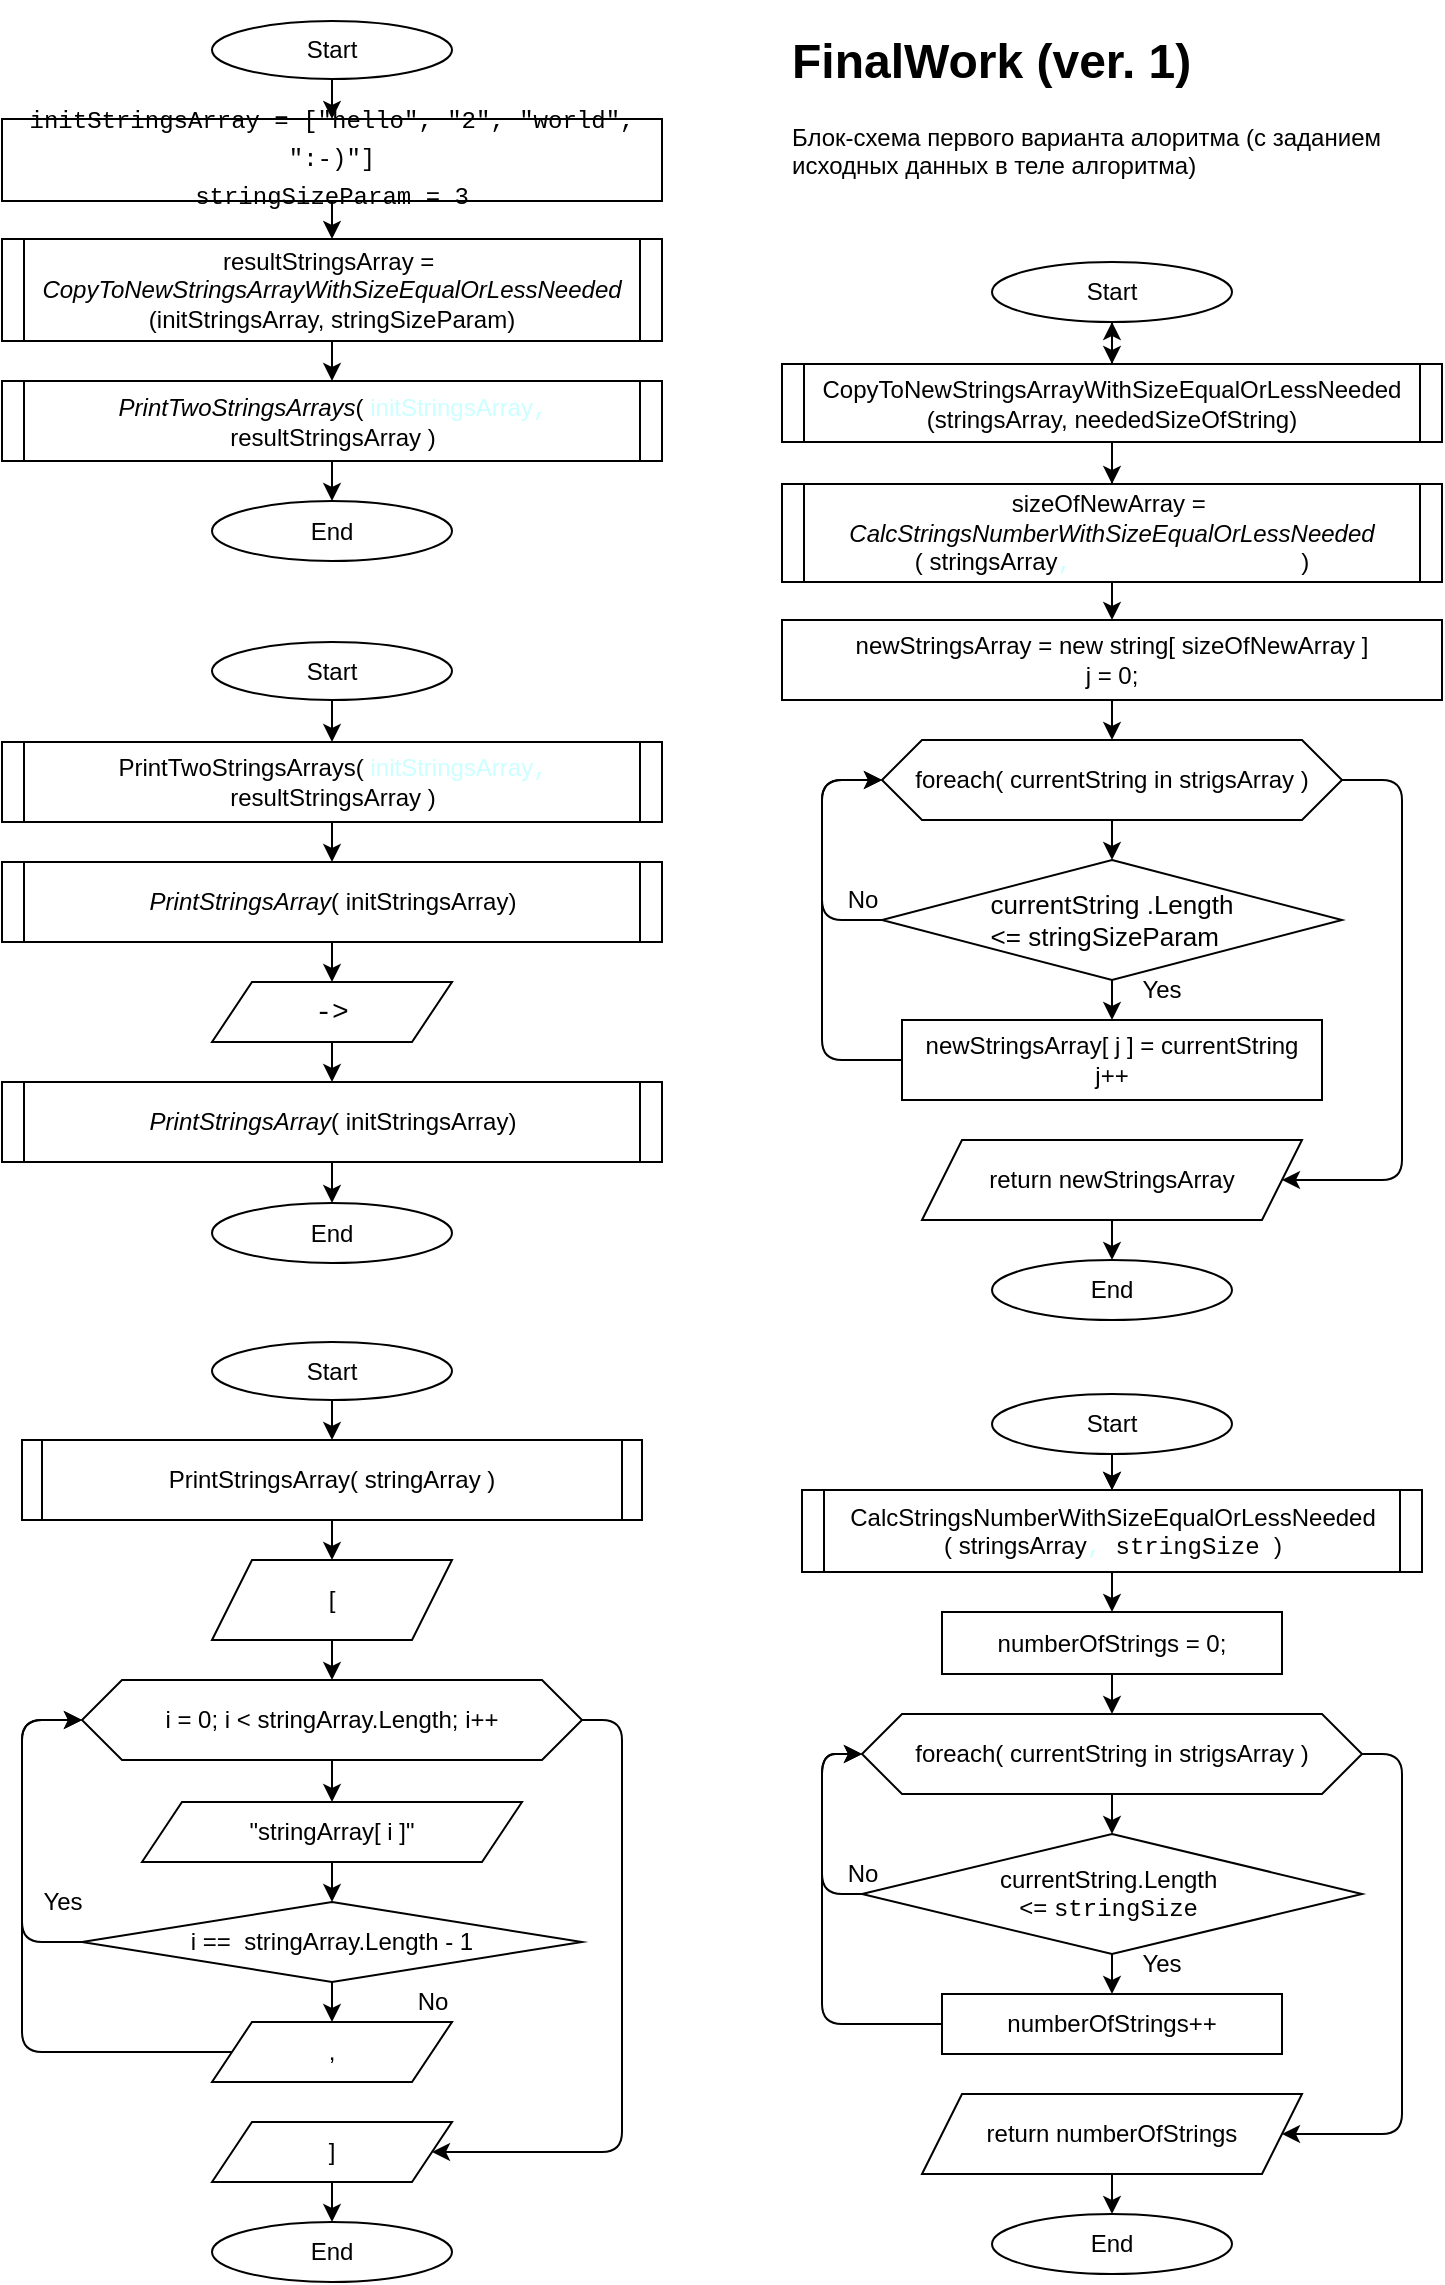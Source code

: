 <mxfile>
    <diagram id="_N6Oebj4FopppDtfHM_m" name="Page-1">
        <mxGraphModel dx="614" dy="1660" grid="1" gridSize="10" guides="1" tooltips="1" connect="1" arrows="1" fold="1" page="1" pageScale="1" pageWidth="827" pageHeight="1169" math="0" shadow="0">
            <root>
                <mxCell id="0"/>
                <mxCell id="1" parent="0"/>
                <mxCell id="147" value="" style="group" parent="1" vertex="1" connectable="0">
                    <mxGeometry x="440" y="-464" width="310" height="440" as="geometry"/>
                </mxCell>
                <mxCell id="9" value="&lt;span class=&quot;pl-en&quot;&gt;CalcStringsNumberWithSizeEqualOrLessNeeded&lt;br&gt;&lt;/span&gt;( stringsArray&lt;span style=&quot;color: rgb(204 , 255 , 255) ; font-family: &amp;#34;consolas&amp;#34; , &amp;#34;courier new&amp;#34; , monospace&quot;&gt;,&amp;nbsp;&lt;/span&gt;&lt;span style=&quot;font-family: &amp;#34;consolas&amp;#34; , &amp;#34;courier new&amp;#34; , monospace&quot;&gt;stringSize&amp;nbsp;&lt;/span&gt;)" style="shape=process;whiteSpace=wrap;html=1;backgroundOutline=1;size=0.034;" parent="147" vertex="1">
                    <mxGeometry y="48" width="310" height="41" as="geometry"/>
                </mxCell>
                <mxCell id="24" value="numberOfStrings = 0;" style="whiteSpace=wrap;html=1;" parent="147" vertex="1">
                    <mxGeometry x="70" y="109" width="170" height="31" as="geometry"/>
                </mxCell>
                <mxCell id="25" value="" style="edgeStyle=none;html=1;fontSize=12;" parent="147" source="9" target="24" edge="1">
                    <mxGeometry relative="1" as="geometry"/>
                </mxCell>
                <mxCell id="30" value="foreach( currentString in strigsArray )" style="shape=hexagon;perimeter=hexagonPerimeter2;whiteSpace=wrap;html=1;fixedSize=1;labelBackgroundColor=none;fontSize=12;" parent="147" vertex="1">
                    <mxGeometry x="30" y="160" width="250" height="40" as="geometry"/>
                </mxCell>
                <mxCell id="31" value="" style="edgeStyle=none;html=1;fontSize=12;" parent="147" source="24" target="30" edge="1">
                    <mxGeometry relative="1" as="geometry"/>
                </mxCell>
                <mxCell id="42" style="edgeStyle=none;html=1;fontSize=12;exitX=0;exitY=0.5;exitDx=0;exitDy=0;entryX=0;entryY=0.5;entryDx=0;entryDy=0;" parent="147" source="32" target="30" edge="1">
                    <mxGeometry relative="1" as="geometry">
                        <mxPoint x="40" y="180" as="targetPoint"/>
                        <Array as="points">
                            <mxPoint x="10" y="250"/>
                            <mxPoint x="10" y="180"/>
                        </Array>
                    </mxGeometry>
                </mxCell>
                <mxCell id="32" value="currentString.Length&amp;nbsp;&lt;br&gt;&amp;lt;=&amp;nbsp;&lt;span style=&quot;font-family: &amp;#34;consolas&amp;#34; , &amp;#34;courier new&amp;#34; , monospace&quot;&gt;stringSize&lt;/span&gt;&amp;nbsp;" style="rhombus;whiteSpace=wrap;html=1;labelBackgroundColor=none;" parent="147" vertex="1">
                    <mxGeometry x="30" y="220" width="250" height="60" as="geometry"/>
                </mxCell>
                <mxCell id="33" value="" style="edgeStyle=none;html=1;fontSize=12;" parent="147" source="30" target="32" edge="1">
                    <mxGeometry relative="1" as="geometry"/>
                </mxCell>
                <mxCell id="45" style="edgeStyle=none;html=1;entryX=0;entryY=0.5;entryDx=0;entryDy=0;fontSize=12;exitX=0;exitY=0.5;exitDx=0;exitDy=0;" parent="147" source="34" target="30" edge="1">
                    <mxGeometry relative="1" as="geometry">
                        <Array as="points">
                            <mxPoint x="10" y="315"/>
                            <mxPoint x="10" y="270"/>
                            <mxPoint x="10" y="220"/>
                            <mxPoint x="10" y="180"/>
                        </Array>
                    </mxGeometry>
                </mxCell>
                <mxCell id="34" value="&lt;span&gt;numberOfStrings++&lt;/span&gt;" style="whiteSpace=wrap;html=1;labelBackgroundColor=none;" parent="147" vertex="1">
                    <mxGeometry x="70" y="300" width="170" height="30" as="geometry"/>
                </mxCell>
                <mxCell id="35" value="" style="edgeStyle=none;html=1;fontSize=12;" parent="147" source="32" target="34" edge="1">
                    <mxGeometry relative="1" as="geometry"/>
                </mxCell>
                <mxCell id="36" value="Yes" style="text;html=1;strokeColor=none;fillColor=none;align=center;verticalAlign=middle;whiteSpace=wrap;rounded=0;labelBackgroundColor=none;fontSize=12;" parent="147" vertex="1">
                    <mxGeometry x="150" y="270" width="60" height="30" as="geometry"/>
                </mxCell>
                <mxCell id="44" value="No" style="text;html=1;align=center;verticalAlign=middle;resizable=0;points=[];autosize=1;strokeColor=none;fillColor=none;fontSize=12;" parent="147" vertex="1">
                    <mxGeometry x="15" y="230" width="30" height="20" as="geometry"/>
                </mxCell>
                <mxCell id="49" value="return numberOfStrings" style="shape=parallelogram;perimeter=parallelogramPerimeter;whiteSpace=wrap;html=1;fixedSize=1;labelBackgroundColor=none;" parent="147" vertex="1">
                    <mxGeometry x="60" y="350" width="190" height="40" as="geometry"/>
                </mxCell>
                <mxCell id="50" value="" style="edgeStyle=none;html=1;fontSize=12;" parent="147" source="30" target="49" edge="1">
                    <mxGeometry relative="1" as="geometry">
                        <Array as="points">
                            <mxPoint x="300" y="180"/>
                            <mxPoint x="300" y="270"/>
                            <mxPoint x="300" y="370"/>
                        </Array>
                    </mxGeometry>
                </mxCell>
                <mxCell id="61" value="" style="edgeStyle=none;html=1;fontSize=12;" parent="147" source="55" target="9" edge="1">
                    <mxGeometry relative="1" as="geometry"/>
                </mxCell>
                <mxCell id="62" value="" style="edgeStyle=none;html=1;fontSize=12;" parent="147" source="55" target="9" edge="1">
                    <mxGeometry relative="1" as="geometry"/>
                </mxCell>
                <mxCell id="55" value="Start" style="ellipse;whiteSpace=wrap;html=1;" parent="147" vertex="1">
                    <mxGeometry x="95" width="120" height="30" as="geometry"/>
                </mxCell>
                <mxCell id="57" value="End" style="ellipse;whiteSpace=wrap;html=1;" parent="147" vertex="1">
                    <mxGeometry x="95" y="410" width="120" height="30" as="geometry"/>
                </mxCell>
                <mxCell id="58" value="" style="edgeStyle=none;html=1;fontSize=12;" parent="147" source="49" target="57" edge="1">
                    <mxGeometry relative="1" as="geometry"/>
                </mxCell>
                <mxCell id="148" value="" style="group" parent="1" vertex="1" connectable="0">
                    <mxGeometry x="430" y="-1030" width="330" height="529" as="geometry"/>
                </mxCell>
                <mxCell id="153" value="" style="edgeStyle=none;html=1;fontFamily=Helvetica;fontSize=12;fontColor=#F0F0F0;" edge="1" parent="148" source="5" target="63">
                    <mxGeometry relative="1" as="geometry"/>
                </mxCell>
                <mxCell id="5" value="&lt;p&gt;&lt;span class=&quot;pl-en&quot;&gt;&lt;span class=&quot;pl-en&quot;&gt;sizeOfNewArray&lt;/span&gt;&amp;nbsp;=&amp;nbsp;&lt;br&gt;&lt;/span&gt;&lt;span class=&quot;pl-en&quot;&gt;&lt;i&gt;CalcStringsNumberWithSizeEqualOrLessNeeded&lt;br&gt;&lt;/i&gt;&lt;/span&gt;( stringsArray&lt;span style=&quot;color: rgb(204 , 255 , 255) ; font-family: &amp;#34;consolas&amp;#34; , &amp;#34;courier new&amp;#34; , monospace&quot;&gt;,&amp;nbsp;&lt;/span&gt;&lt;font color=&quot;#ffffff&quot;&gt;neededSizeOfString&lt;/font&gt;&lt;span&gt;)&lt;/span&gt;&lt;/p&gt;" style="shape=process;whiteSpace=wrap;html=1;backgroundOutline=1;size=0.034;" parent="148" vertex="1">
                    <mxGeometry y="111" width="330" height="49" as="geometry"/>
                </mxCell>
                <mxCell id="134" value="" style="edgeStyle=none;html=1;entryX=0.5;entryY=0;entryDx=0;entryDy=0;" parent="148" source="52" target="5" edge="1">
                    <mxGeometry relative="1" as="geometry">
                        <mxPoint x="165" y="120" as="targetPoint"/>
                    </mxGeometry>
                </mxCell>
                <mxCell id="52" value="&lt;span class=&quot;pl-en&quot;&gt;CopyToNewStringsArrayWithSizeEqualOrLessNeeded&lt;/span&gt;&lt;br&gt;(stringsArray,&amp;nbsp;&lt;font style=&quot;font-size: 12px&quot;&gt;neededSizeOfString&lt;/font&gt;&lt;span&gt;)&lt;/span&gt;" style="shape=process;whiteSpace=wrap;html=1;backgroundOutline=1;size=0.034;" parent="148" vertex="1">
                    <mxGeometry y="51" width="330" height="39" as="geometry"/>
                </mxCell>
                <mxCell id="64" value="" style="edgeStyle=none;html=1;fontSize=12;" parent="148" source="63" target="52" edge="1">
                    <mxGeometry relative="1" as="geometry"/>
                </mxCell>
                <mxCell id="63" value="Start" style="ellipse;whiteSpace=wrap;html=1;" parent="148" vertex="1">
                    <mxGeometry x="105" width="120" height="30" as="geometry"/>
                </mxCell>
                <mxCell id="65" value="&lt;span&gt;newStringsArray = new string[&amp;nbsp;&lt;/span&gt;sizeOfNewArray&amp;nbsp;&lt;span&gt;]&lt;br&gt;j = 0;&lt;br&gt;&lt;/span&gt;" style="whiteSpace=wrap;html=1;" parent="148" vertex="1">
                    <mxGeometry y="179" width="330" height="40" as="geometry"/>
                </mxCell>
                <mxCell id="146" value="" style="edgeStyle=none;html=1;" parent="148" source="5" target="65" edge="1">
                    <mxGeometry relative="1" as="geometry"/>
                </mxCell>
                <mxCell id="73" value="foreach( currentString in strigsArray )" style="shape=hexagon;perimeter=hexagonPerimeter2;whiteSpace=wrap;html=1;fixedSize=1;labelBackgroundColor=none;fontSize=12;" parent="148" vertex="1">
                    <mxGeometry x="50" y="239" width="230" height="40" as="geometry"/>
                </mxCell>
                <mxCell id="82" value="" style="edgeStyle=none;html=1;fontSize=12;" parent="148" source="65" target="73" edge="1">
                    <mxGeometry relative="1" as="geometry"/>
                </mxCell>
                <mxCell id="75" style="edgeStyle=none;html=1;fontSize=12;exitX=0;exitY=0.5;exitDx=0;exitDy=0;entryX=0;entryY=0.5;entryDx=0;entryDy=0;" parent="148" source="76" target="73" edge="1">
                    <mxGeometry relative="1" as="geometry">
                        <mxPoint x="50" y="259" as="targetPoint"/>
                        <Array as="points">
                            <mxPoint x="20" y="329"/>
                            <mxPoint x="20" y="259"/>
                        </Array>
                    </mxGeometry>
                </mxCell>
                <mxCell id="76" value="&lt;font style=&quot;font-size: 13px&quot;&gt;currentString&amp;nbsp;.Length &amp;lt;=&amp;nbsp;stringSizeParam&amp;nbsp;&amp;nbsp;&lt;/font&gt;" style="rhombus;whiteSpace=wrap;html=1;labelBackgroundColor=none;" parent="148" vertex="1">
                    <mxGeometry x="50" y="299" width="230" height="60" as="geometry"/>
                </mxCell>
                <mxCell id="71" value="" style="edgeStyle=none;html=1;fontSize=12;" parent="148" source="73" target="76" edge="1">
                    <mxGeometry relative="1" as="geometry"/>
                </mxCell>
                <mxCell id="77" style="edgeStyle=none;html=1;entryX=0;entryY=0.5;entryDx=0;entryDy=0;fontSize=12;exitX=0;exitY=0.5;exitDx=0;exitDy=0;" parent="148" source="78" target="73" edge="1">
                    <mxGeometry relative="1" as="geometry">
                        <Array as="points">
                            <mxPoint x="20" y="399"/>
                            <mxPoint x="20" y="349"/>
                            <mxPoint x="20" y="299"/>
                            <mxPoint x="20" y="259"/>
                        </Array>
                    </mxGeometry>
                </mxCell>
                <mxCell id="78" value="newStringsArray[ j ] = currentString&lt;br&gt;j++" style="whiteSpace=wrap;html=1;labelBackgroundColor=none;" parent="148" vertex="1">
                    <mxGeometry x="60" y="379" width="210" height="40" as="geometry"/>
                </mxCell>
                <mxCell id="74" value="" style="edgeStyle=none;html=1;fontSize=12;" parent="148" source="76" target="78" edge="1">
                    <mxGeometry relative="1" as="geometry"/>
                </mxCell>
                <mxCell id="79" value="Yes" style="text;html=1;strokeColor=none;fillColor=none;align=center;verticalAlign=middle;whiteSpace=wrap;rounded=0;labelBackgroundColor=none;fontSize=12;" parent="148" vertex="1">
                    <mxGeometry x="160" y="349" width="60" height="30" as="geometry"/>
                </mxCell>
                <mxCell id="80" value="No" style="text;html=1;align=center;verticalAlign=middle;resizable=0;points=[];autosize=1;strokeColor=none;fillColor=none;fontSize=12;" parent="148" vertex="1">
                    <mxGeometry x="25" y="309" width="30" height="20" as="geometry"/>
                </mxCell>
                <mxCell id="81" value="return newStringsArray" style="shape=parallelogram;perimeter=parallelogramPerimeter;whiteSpace=wrap;html=1;fixedSize=1;labelBackgroundColor=none;" parent="148" vertex="1">
                    <mxGeometry x="70" y="439" width="190" height="40" as="geometry"/>
                </mxCell>
                <mxCell id="72" value="" style="edgeStyle=none;html=1;fontSize=12;" parent="148" source="73" target="81" edge="1">
                    <mxGeometry relative="1" as="geometry">
                        <Array as="points">
                            <mxPoint x="310" y="259"/>
                            <mxPoint x="310" y="349"/>
                            <mxPoint x="310" y="459"/>
                        </Array>
                    </mxGeometry>
                </mxCell>
                <mxCell id="86" value="End" style="ellipse;whiteSpace=wrap;html=1;" parent="148" vertex="1">
                    <mxGeometry x="105" y="499" width="120" height="30" as="geometry"/>
                </mxCell>
                <mxCell id="87" value="" style="edgeStyle=none;html=1;fontSize=12;" parent="148" source="81" target="86" edge="1">
                    <mxGeometry relative="1" as="geometry"/>
                </mxCell>
                <mxCell id="149" value="" style="group" parent="1" vertex="1" connectable="0">
                    <mxGeometry x="50" y="-490" width="310" height="470" as="geometry"/>
                </mxCell>
                <mxCell id="83" value="PrintStringsArray( stringArray )" style="shape=process;whiteSpace=wrap;html=1;backgroundOutline=1;size=0.032;" parent="149" vertex="1">
                    <mxGeometry y="49" width="310" height="40" as="geometry"/>
                </mxCell>
                <mxCell id="84" value="" style="edgeStyle=none;html=1;" parent="149" source="85" edge="1">
                    <mxGeometry relative="1" as="geometry">
                        <mxPoint x="155" y="49" as="targetPoint"/>
                    </mxGeometry>
                </mxCell>
                <mxCell id="85" value="Start" style="ellipse;whiteSpace=wrap;html=1;" parent="149" vertex="1">
                    <mxGeometry x="95" width="120" height="29" as="geometry"/>
                </mxCell>
                <mxCell id="90" value="i = 0; i &amp;lt; stringArray.Length; i++" style="shape=hexagon;perimeter=hexagonPerimeter2;whiteSpace=wrap;html=1;fixedSize=1;labelBackgroundColor=none;fontSize=12;" parent="149" vertex="1">
                    <mxGeometry x="30" y="169" width="250" height="40" as="geometry"/>
                </mxCell>
                <mxCell id="99" value="&quot;stringArray[ i ]&quot;" style="shape=parallelogram;perimeter=parallelogramPerimeter;whiteSpace=wrap;html=1;fixedSize=1;labelBackgroundColor=none;" parent="149" vertex="1">
                    <mxGeometry x="60" y="230" width="190" height="30" as="geometry"/>
                </mxCell>
                <mxCell id="107" value="" style="edgeStyle=none;html=1;fontSize=12;" parent="149" source="90" target="99" edge="1">
                    <mxGeometry relative="1" as="geometry"/>
                </mxCell>
                <mxCell id="100" value="End" style="ellipse;whiteSpace=wrap;html=1;" parent="149" vertex="1">
                    <mxGeometry x="95" y="440" width="120" height="30" as="geometry"/>
                </mxCell>
                <mxCell id="106" value="" style="edgeStyle=none;html=1;fontSize=12;" parent="149" source="104" target="90" edge="1">
                    <mxGeometry relative="1" as="geometry"/>
                </mxCell>
                <mxCell id="104" value="[" style="shape=parallelogram;perimeter=parallelogramPerimeter;whiteSpace=wrap;html=1;fixedSize=1;labelBackgroundColor=none;fontSize=12;" parent="149" vertex="1">
                    <mxGeometry x="95" y="109" width="120" height="40" as="geometry"/>
                </mxCell>
                <mxCell id="105" value="" style="edgeStyle=none;html=1;fontSize=12;" parent="149" source="83" target="104" edge="1">
                    <mxGeometry relative="1" as="geometry"/>
                </mxCell>
                <mxCell id="117" style="edgeStyle=none;html=1;entryX=0;entryY=0.5;entryDx=0;entryDy=0;fontSize=12;exitX=0;exitY=0.5;exitDx=0;exitDy=0;" parent="149" source="109" target="90" edge="1">
                    <mxGeometry relative="1" as="geometry">
                        <Array as="points">
                            <mxPoint y="300"/>
                            <mxPoint y="249"/>
                            <mxPoint y="189"/>
                        </Array>
                    </mxGeometry>
                </mxCell>
                <mxCell id="109" value="i ==&amp;nbsp;&amp;nbsp;stringArray.Length - 1" style="rhombus;whiteSpace=wrap;html=1;labelBackgroundColor=none;" parent="149" vertex="1">
                    <mxGeometry x="30" y="280" width="250" height="40" as="geometry"/>
                </mxCell>
                <mxCell id="110" value="" style="edgeStyle=none;html=1;fontSize=12;" parent="149" source="99" target="109" edge="1">
                    <mxGeometry relative="1" as="geometry"/>
                </mxCell>
                <mxCell id="118" style="edgeStyle=none;html=1;entryX=0;entryY=0.5;entryDx=0;entryDy=0;fontSize=12;exitX=0;exitY=0.5;exitDx=0;exitDy=0;" parent="149" source="115" target="90" edge="1">
                    <mxGeometry relative="1" as="geometry">
                        <Array as="points">
                            <mxPoint y="355"/>
                            <mxPoint y="329"/>
                            <mxPoint y="189"/>
                        </Array>
                    </mxGeometry>
                </mxCell>
                <mxCell id="115" value="," style="shape=parallelogram;perimeter=parallelogramPerimeter;whiteSpace=wrap;html=1;fixedSize=1;labelBackgroundColor=none;fontSize=12;" parent="149" vertex="1">
                    <mxGeometry x="95" y="340" width="120" height="30" as="geometry"/>
                </mxCell>
                <mxCell id="116" value="" style="edgeStyle=none;html=1;fontSize=12;" parent="149" source="109" target="115" edge="1">
                    <mxGeometry relative="1" as="geometry"/>
                </mxCell>
                <mxCell id="119" value="No" style="text;html=1;align=center;verticalAlign=middle;resizable=0;points=[];autosize=1;strokeColor=none;fillColor=none;fontSize=12;" parent="149" vertex="1">
                    <mxGeometry x="190" y="320" width="30" height="20" as="geometry"/>
                </mxCell>
                <mxCell id="120" value="Yes" style="text;html=1;align=center;verticalAlign=middle;resizable=0;points=[];autosize=1;strokeColor=none;fillColor=none;fontSize=12;" parent="149" vertex="1">
                    <mxGeometry y="270" width="40" height="20" as="geometry"/>
                </mxCell>
                <mxCell id="122" value="" style="edgeStyle=none;html=1;fontSize=12;" parent="149" source="121" target="100" edge="1">
                    <mxGeometry relative="1" as="geometry"/>
                </mxCell>
                <mxCell id="121" value="]" style="shape=parallelogram;perimeter=parallelogramPerimeter;whiteSpace=wrap;html=1;fixedSize=1;labelBackgroundColor=none;fontSize=12;" parent="149" vertex="1">
                    <mxGeometry x="95" y="390" width="120" height="30" as="geometry"/>
                </mxCell>
                <mxCell id="89" value="" style="edgeStyle=none;html=1;fontSize=12;entryX=1;entryY=0.5;entryDx=0;entryDy=0;" parent="149" source="90" target="121" edge="1">
                    <mxGeometry relative="1" as="geometry">
                        <Array as="points">
                            <mxPoint x="300" y="189"/>
                            <mxPoint x="300" y="299"/>
                            <mxPoint x="300" y="405"/>
                        </Array>
                        <mxPoint x="240" y="399" as="targetPoint"/>
                    </mxGeometry>
                </mxCell>
                <mxCell id="150" value="" style="group" parent="1" vertex="1" connectable="0">
                    <mxGeometry x="40" y="-840" width="330" height="310.5" as="geometry"/>
                </mxCell>
                <mxCell id="123" value="PrintTwoStringsArrays(&amp;nbsp;&lt;font color=&quot;#ccffff&quot;&gt;initStringsArray&lt;/font&gt;&lt;font color=&quot;#ccffff&quot; face=&quot;consolas, courier new, monospace&quot;&gt;,&lt;br&gt;&lt;/font&gt;resultStringsArray&amp;nbsp;)" style="shape=process;whiteSpace=wrap;html=1;backgroundOutline=1;size=0.032;" parent="150" vertex="1">
                    <mxGeometry y="50" width="330" height="40" as="geometry"/>
                </mxCell>
                <mxCell id="126" value="&lt;div style=&quot;font-family: &amp;#34;consolas&amp;#34; , &amp;#34;courier new&amp;#34; , monospace ; font-size: 14px ; line-height: 19px&quot;&gt;&amp;nbsp;-&amp;gt;&amp;nbsp;&lt;/div&gt;" style="shape=parallelogram;perimeter=parallelogramPerimeter;whiteSpace=wrap;html=1;fixedSize=1;labelBackgroundColor=none;fontSize=12;" parent="150" vertex="1">
                    <mxGeometry x="105" y="170" width="120" height="30" as="geometry"/>
                </mxCell>
                <mxCell id="137" value="" style="edgeStyle=none;html=1;" parent="150" source="136" target="123" edge="1">
                    <mxGeometry relative="1" as="geometry"/>
                </mxCell>
                <mxCell id="136" value="Start" style="ellipse;whiteSpace=wrap;html=1;" parent="150" vertex="1">
                    <mxGeometry x="105" width="120" height="29" as="geometry"/>
                </mxCell>
                <mxCell id="140" value="" style="edgeStyle=none;html=1;" parent="150" source="138" target="126" edge="1">
                    <mxGeometry relative="1" as="geometry"/>
                </mxCell>
                <mxCell id="138" value="&lt;i&gt;PrintStringsArray&lt;/i&gt;(&amp;nbsp;initStringsArray)" style="shape=process;whiteSpace=wrap;html=1;backgroundOutline=1;size=0.032;" parent="150" vertex="1">
                    <mxGeometry y="110" width="330" height="40" as="geometry"/>
                </mxCell>
                <mxCell id="139" value="" style="edgeStyle=none;html=1;" parent="150" source="123" target="138" edge="1">
                    <mxGeometry relative="1" as="geometry"/>
                </mxCell>
                <mxCell id="141" value="&lt;i&gt;PrintStringsArray&lt;/i&gt;(&amp;nbsp;initStringsArray)" style="shape=process;whiteSpace=wrap;html=1;backgroundOutline=1;size=0.032;" parent="150" vertex="1">
                    <mxGeometry y="220" width="330" height="40" as="geometry"/>
                </mxCell>
                <mxCell id="142" value="" style="edgeStyle=none;html=1;" parent="150" source="126" target="141" edge="1">
                    <mxGeometry relative="1" as="geometry"/>
                </mxCell>
                <mxCell id="143" value="End" style="ellipse;whiteSpace=wrap;html=1;" parent="150" vertex="1">
                    <mxGeometry x="105" y="280.5" width="120" height="30" as="geometry"/>
                </mxCell>
                <mxCell id="144" value="" style="edgeStyle=none;html=1;" parent="150" source="141" target="143" edge="1">
                    <mxGeometry relative="1" as="geometry"/>
                </mxCell>
                <mxCell id="151" value="" style="group" parent="1" vertex="1" connectable="0">
                    <mxGeometry x="40" y="-1150.5" width="330" height="270" as="geometry"/>
                </mxCell>
                <mxCell id="2" value="Start" style="ellipse;whiteSpace=wrap;html=1;" parent="151" vertex="1">
                    <mxGeometry x="105" width="120" height="29" as="geometry"/>
                </mxCell>
                <mxCell id="3" value="&lt;div style=&quot;font-family: &amp;#34;consolas&amp;#34; , &amp;#34;courier new&amp;#34; , monospace ; line-height: 19px&quot;&gt;&lt;font style=&quot;font-size: 12px&quot;&gt;initStringsArray = [&quot;hello&quot;, &quot;2&quot;, &quot;world&quot;, &quot;:-)&quot;]&lt;/font&gt;&lt;/div&gt;&lt;div style=&quot;font-family: &amp;#34;consolas&amp;#34; , &amp;#34;courier new&amp;#34; , monospace ; line-height: 19px&quot;&gt;&lt;span class=&quot;pl-en&quot;&gt;stringSizeParam&lt;/span&gt; &lt;span class=&quot;pl-k&quot;&gt;=&lt;/span&gt; &lt;span class=&quot;pl-c1&quot;&gt;3&lt;/span&gt;&lt;font style=&quot;font-size: 12px&quot; color=&quot;#ccffff&quot;&gt;&lt;br&gt;&lt;/font&gt;&lt;/div&gt;" style="whiteSpace=wrap;html=1;" parent="151" vertex="1">
                    <mxGeometry y="49" width="330" height="41" as="geometry"/>
                </mxCell>
                <mxCell id="4" value="" style="edgeStyle=none;html=1;" parent="151" source="2" target="3" edge="1">
                    <mxGeometry relative="1" as="geometry"/>
                </mxCell>
                <mxCell id="14" value="resultStringsArray =&amp;nbsp;&lt;br&gt;&lt;span class=&quot;pl-en&quot;&gt;&lt;i&gt;CopyToNewStringsArrayWithSizeEqualOrLessNeeded&lt;/i&gt;&lt;/span&gt;&lt;br&gt;(initStringsArray,&amp;nbsp;stringSizeParam)" style="shape=process;whiteSpace=wrap;html=1;backgroundOutline=1;size=0.034;" parent="151" vertex="1">
                    <mxGeometry y="109" width="330" height="51" as="geometry"/>
                </mxCell>
                <mxCell id="128" value="" style="edgeStyle=none;html=1;" parent="151" source="3" target="14" edge="1">
                    <mxGeometry relative="1" as="geometry"/>
                </mxCell>
                <mxCell id="20" value="&lt;i&gt;PrintTwoStringsArrays&lt;/i&gt;(&amp;nbsp;&lt;font color=&quot;#ccffff&quot;&gt;initStringsArray&lt;/font&gt;&lt;font color=&quot;#ccffff&quot; face=&quot;consolas, courier new, monospace&quot;&gt;,&lt;br&gt;&lt;/font&gt;resultStringsArray&amp;nbsp;)" style="shape=process;whiteSpace=wrap;html=1;backgroundOutline=1;size=0.032;" parent="151" vertex="1">
                    <mxGeometry y="180" width="330" height="40" as="geometry"/>
                </mxCell>
                <mxCell id="132" value="" style="edgeStyle=none;html=1;" parent="151" source="14" target="20" edge="1">
                    <mxGeometry relative="1" as="geometry"/>
                </mxCell>
                <mxCell id="22" value="End" style="ellipse;whiteSpace=wrap;html=1;" parent="151" vertex="1">
                    <mxGeometry x="105" y="240" width="120" height="30" as="geometry"/>
                </mxCell>
                <mxCell id="133" value="" style="edgeStyle=none;html=1;" parent="151" source="20" target="22" edge="1">
                    <mxGeometry relative="1" as="geometry"/>
                </mxCell>
                <mxCell id="152" value="&lt;h1&gt;FinalWork (ver. 1)&lt;/h1&gt;&lt;p&gt;Блок-схема первого варианта алоритма (с заданием исходных данных в теле алгоритма)&lt;/p&gt;" style="text;html=1;strokeColor=none;fillColor=none;spacing=5;spacingTop=-20;whiteSpace=wrap;overflow=hidden;rounded=0;" parent="1" vertex="1">
                    <mxGeometry x="430" y="-1150.5" width="330" height="89.5" as="geometry"/>
                </mxCell>
            </root>
        </mxGraphModel>
    </diagram>
</mxfile>